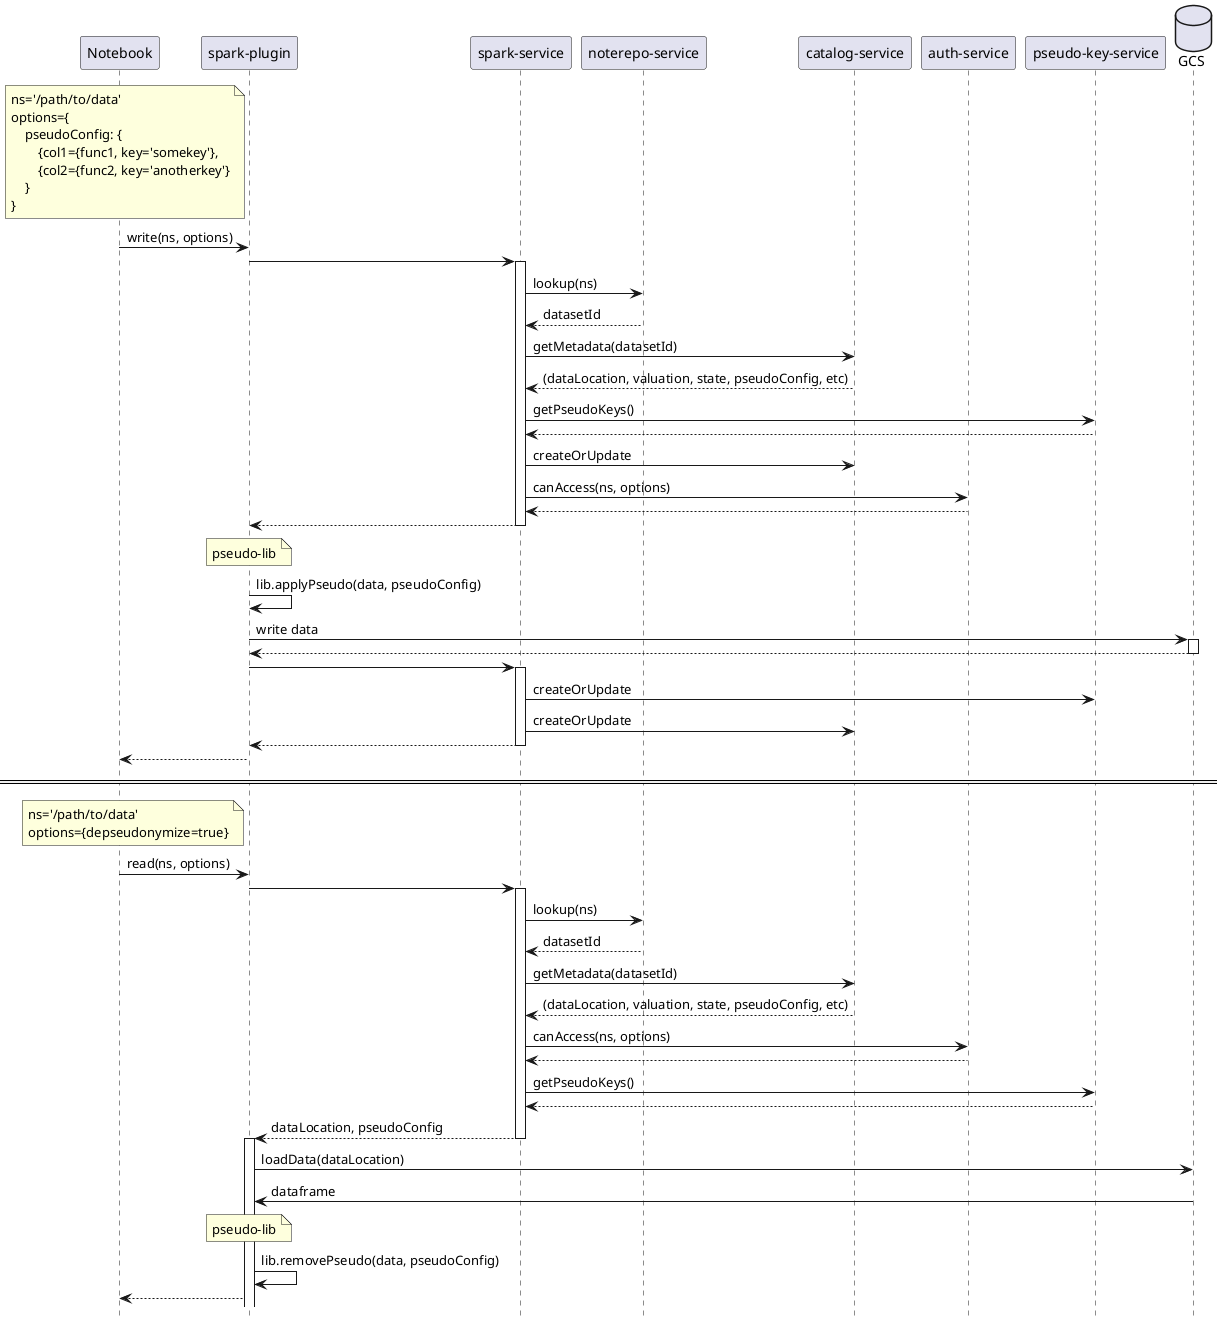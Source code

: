 @startuml
hide footbox

' Participants

participant "Notebook" as Notebook
participant "spark-plugin" as SparkPlugin
participant "spark-service" as SparkService
participant "noterepo-service" as NoterepoService
participant "catalog-service" as CatalogService
participant "auth-service" as AuthService
participant "pseudo-key-service" as PseudoKeyService
database "GCS" as GCS

' Write (and pseudonymize) data
note left of SparkPlugin
    ns='/path/to/data'
    options={
        pseudoConfig: {
            {col1={func1, key='somekey'},
            {col2={func2, key='anotherkey'}
        }
    }
end note

Notebook->SparkPlugin: write(ns, options)

SparkPlugin->SparkService:

activate SparkService
SparkService->NoterepoService: lookup(ns)
NoterepoService-->SparkService: datasetId
SparkService->CatalogService: getMetadata(datasetId)
CatalogService-->SparkService: (dataLocation, valuation, state, pseudoConfig, etc)
SparkService->PseudoKeyService: getPseudoKeys()
PseudoKeyService-->SparkService:
SparkService->CatalogService: createOrUpdate
SparkService->AuthService: canAccess(ns, options)
AuthService-->SparkService:
SparkService-->SparkPlugin
deactivate SparkService

note over SparkPlugin: pseudo-lib
SparkPlugin->SparkPlugin: lib.applyPseudo(data, pseudoConfig)

SparkPlugin->GCS: write data
activate GCS
GCS-->SparkPlugin:
deactivate GCS
SparkPlugin->SparkService:
activate SparkService
SparkService->PseudoKeyService: createOrUpdate
SparkService->CatalogService: createOrUpdate
SparkService-->SparkPlugin
deactivate SparkService
SparkPlugin-->Notebook
====

' Read depseudonymized data

note left of SparkPlugin
    ns='/path/to/data'
    options={depseudonymize=true}
end note

Notebook->SparkPlugin: read(ns, options)
SparkPlugin->SparkService:
activate SparkService
SparkService->NoterepoService: lookup(ns)
NoterepoService-->SparkService: datasetId
SparkService->CatalogService: getMetadata(datasetId)
CatalogService-->SparkService: (dataLocation, valuation, state, pseudoConfig, etc)
SparkService->AuthService: canAccess(ns, options)
AuthService-->SparkService:
SparkService->PseudoKeyService: getPseudoKeys()
PseudoKeyService-->SparkService:
SparkService-->SparkPlugin: dataLocation, pseudoConfig
deactivate SparkService

activate SparkPlugin
SparkPlugin->GCS: loadData(dataLocation)
GCS->SparkPlugin: dataframe

note over SparkPlugin: pseudo-lib
SparkPlugin->SparkPlugin: lib.removePseudo(data, pseudoConfig)
SparkPlugin-->Notebook

@enduml
